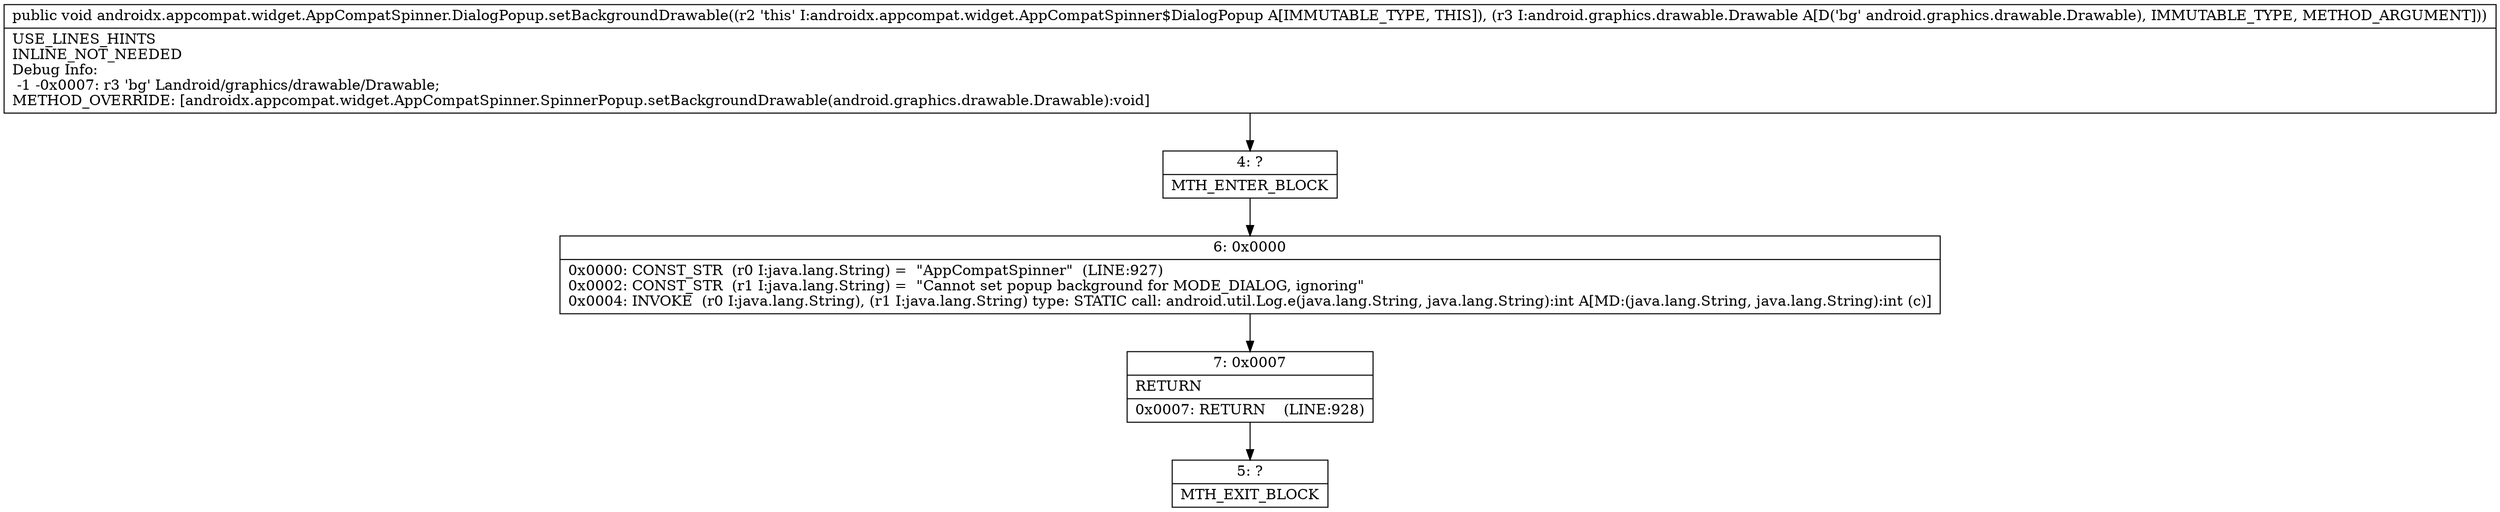 digraph "CFG forandroidx.appcompat.widget.AppCompatSpinner.DialogPopup.setBackgroundDrawable(Landroid\/graphics\/drawable\/Drawable;)V" {
Node_4 [shape=record,label="{4\:\ ?|MTH_ENTER_BLOCK\l}"];
Node_6 [shape=record,label="{6\:\ 0x0000|0x0000: CONST_STR  (r0 I:java.lang.String) =  \"AppCompatSpinner\"  (LINE:927)\l0x0002: CONST_STR  (r1 I:java.lang.String) =  \"Cannot set popup background for MODE_DIALOG, ignoring\" \l0x0004: INVOKE  (r0 I:java.lang.String), (r1 I:java.lang.String) type: STATIC call: android.util.Log.e(java.lang.String, java.lang.String):int A[MD:(java.lang.String, java.lang.String):int (c)]\l}"];
Node_7 [shape=record,label="{7\:\ 0x0007|RETURN\l|0x0007: RETURN    (LINE:928)\l}"];
Node_5 [shape=record,label="{5\:\ ?|MTH_EXIT_BLOCK\l}"];
MethodNode[shape=record,label="{public void androidx.appcompat.widget.AppCompatSpinner.DialogPopup.setBackgroundDrawable((r2 'this' I:androidx.appcompat.widget.AppCompatSpinner$DialogPopup A[IMMUTABLE_TYPE, THIS]), (r3 I:android.graphics.drawable.Drawable A[D('bg' android.graphics.drawable.Drawable), IMMUTABLE_TYPE, METHOD_ARGUMENT]))  | USE_LINES_HINTS\lINLINE_NOT_NEEDED\lDebug Info:\l  \-1 \-0x0007: r3 'bg' Landroid\/graphics\/drawable\/Drawable;\lMETHOD_OVERRIDE: [androidx.appcompat.widget.AppCompatSpinner.SpinnerPopup.setBackgroundDrawable(android.graphics.drawable.Drawable):void]\l}"];
MethodNode -> Node_4;Node_4 -> Node_6;
Node_6 -> Node_7;
Node_7 -> Node_5;
}

